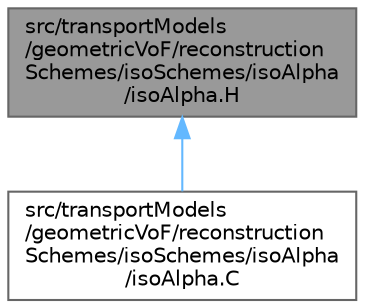 digraph "src/transportModels/geometricVoF/reconstructionSchemes/isoSchemes/isoAlpha/isoAlpha.H"
{
 // LATEX_PDF_SIZE
  bgcolor="transparent";
  edge [fontname=Helvetica,fontsize=10,labelfontname=Helvetica,labelfontsize=10];
  node [fontname=Helvetica,fontsize=10,shape=box,height=0.2,width=0.4];
  Node1 [id="Node000001",label="src/transportModels\l/geometricVoF/reconstruction\lSchemes/isoSchemes/isoAlpha\l/isoAlpha.H",height=0.2,width=0.4,color="gray40", fillcolor="grey60", style="filled", fontcolor="black",tooltip=" "];
  Node1 -> Node2 [id="edge1_Node000001_Node000002",dir="back",color="steelblue1",style="solid",tooltip=" "];
  Node2 [id="Node000002",label="src/transportModels\l/geometricVoF/reconstruction\lSchemes/isoSchemes/isoAlpha\l/isoAlpha.C",height=0.2,width=0.4,color="grey40", fillcolor="white", style="filled",URL="$isoAlpha_8C.html",tooltip=" "];
}
